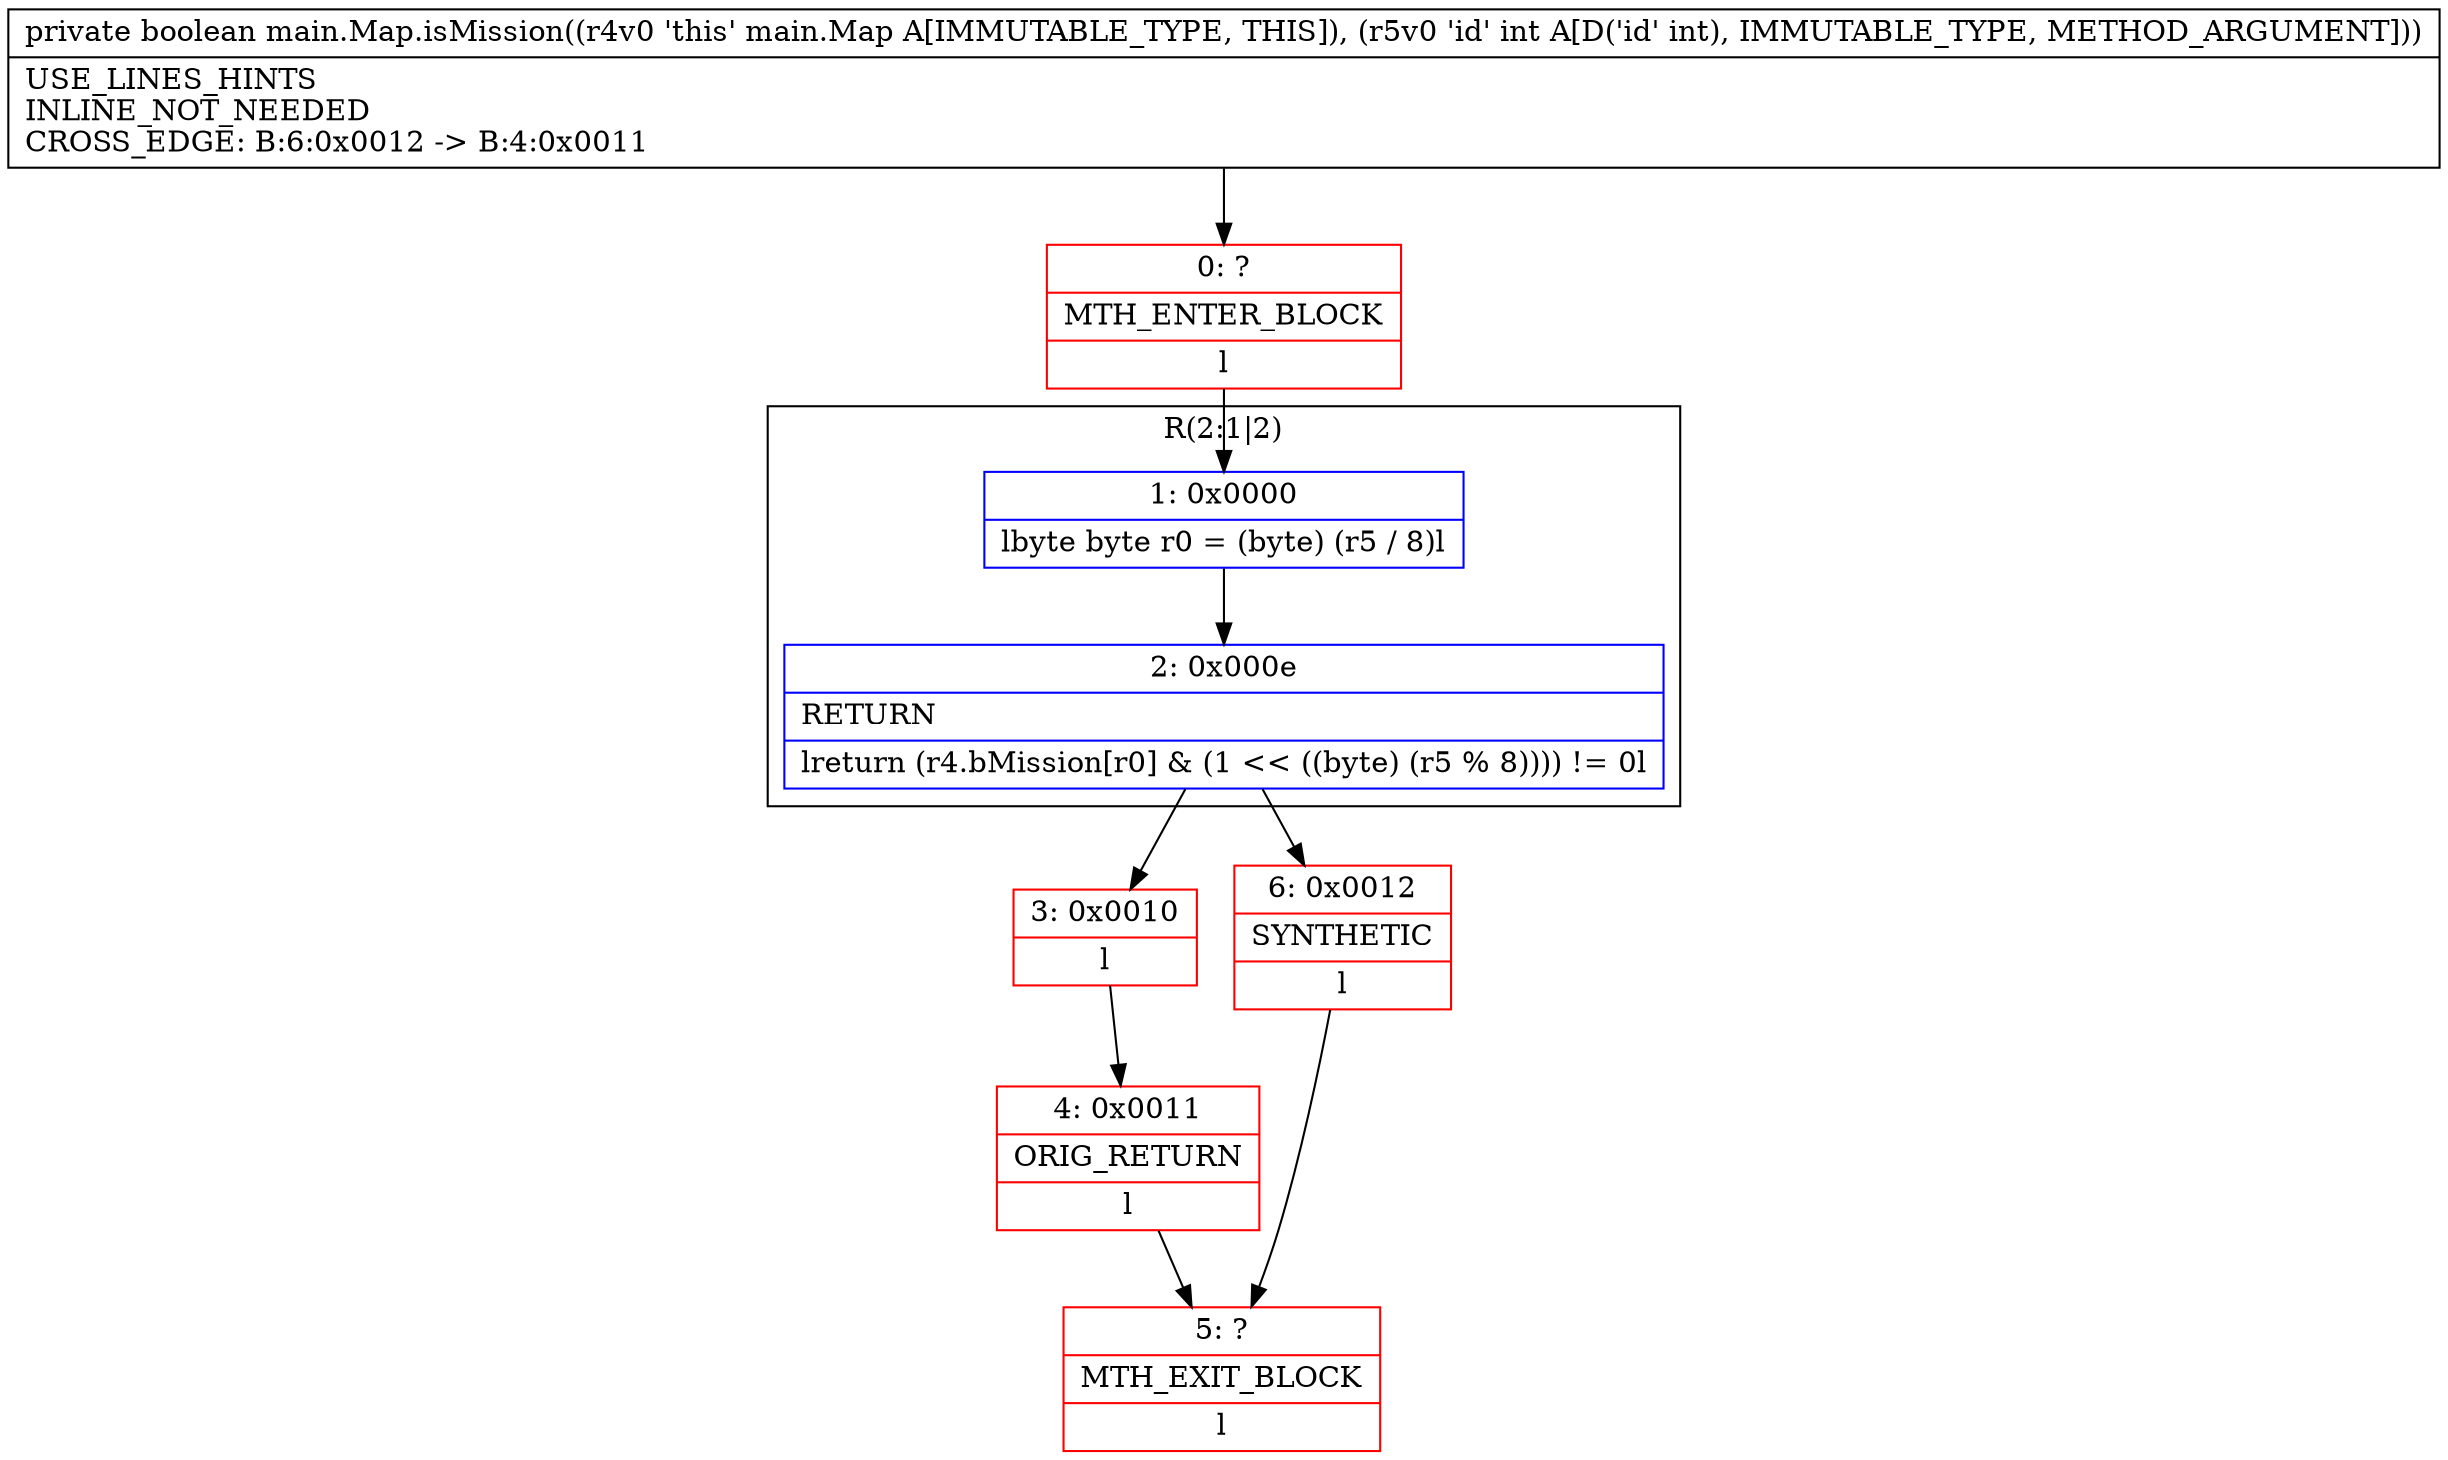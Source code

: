 digraph "CFG formain.Map.isMission(I)Z" {
subgraph cluster_Region_548980239 {
label = "R(2:1|2)";
node [shape=record,color=blue];
Node_1 [shape=record,label="{1\:\ 0x0000|lbyte byte r0 = (byte) (r5 \/ 8)l}"];
Node_2 [shape=record,label="{2\:\ 0x000e|RETURN\l|lreturn (r4.bMission[r0] & (1 \<\< ((byte) (r5 % 8)))) != 0l}"];
}
Node_0 [shape=record,color=red,label="{0\:\ ?|MTH_ENTER_BLOCK\l|l}"];
Node_3 [shape=record,color=red,label="{3\:\ 0x0010|l}"];
Node_4 [shape=record,color=red,label="{4\:\ 0x0011|ORIG_RETURN\l|l}"];
Node_5 [shape=record,color=red,label="{5\:\ ?|MTH_EXIT_BLOCK\l|l}"];
Node_6 [shape=record,color=red,label="{6\:\ 0x0012|SYNTHETIC\l|l}"];
MethodNode[shape=record,label="{private boolean main.Map.isMission((r4v0 'this' main.Map A[IMMUTABLE_TYPE, THIS]), (r5v0 'id' int A[D('id' int), IMMUTABLE_TYPE, METHOD_ARGUMENT]))  | USE_LINES_HINTS\lINLINE_NOT_NEEDED\lCROSS_EDGE: B:6:0x0012 \-\> B:4:0x0011\l}"];
MethodNode -> Node_0;
Node_1 -> Node_2;
Node_2 -> Node_3;
Node_2 -> Node_6;
Node_0 -> Node_1;
Node_3 -> Node_4;
Node_4 -> Node_5;
Node_6 -> Node_5;
}

